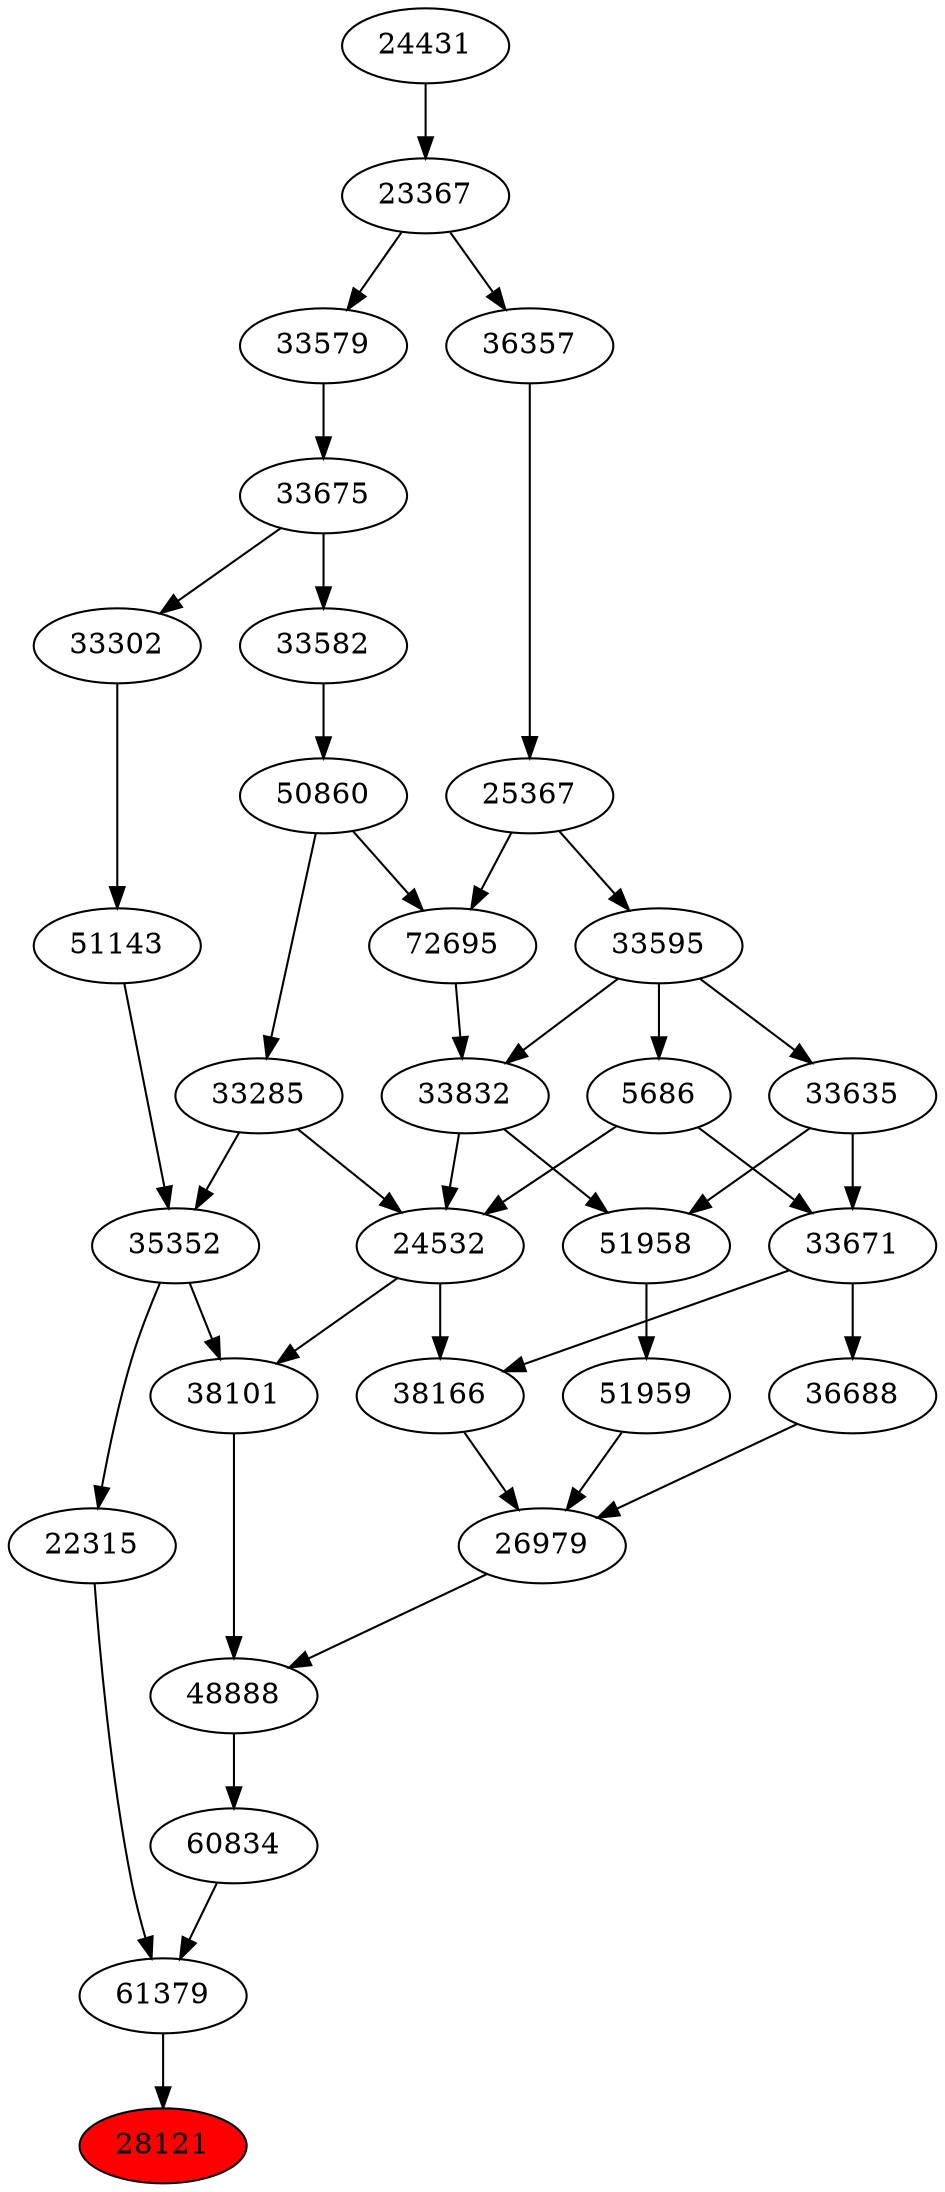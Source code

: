 strict digraph{ 
28121 [label="28121" fillcolor=red style=filled]
61379 -> 28121
61379 [label="61379"]
22315 -> 61379
60834 -> 61379
22315 [label="22315"]
35352 -> 22315
60834 [label="60834"]
48888 -> 60834
35352 [label="35352"]
33285 -> 35352
51143 -> 35352
48888 [label="48888"]
38101 -> 48888
26979 -> 48888
33285 [label="33285"]
50860 -> 33285
51143 [label="51143"]
33302 -> 51143
38101 [label="38101"]
24532 -> 38101
35352 -> 38101
26979 [label="26979"]
36688 -> 26979
38166 -> 26979
51959 -> 26979
50860 [label="50860"]
33582 -> 50860
33302 [label="33302"]
33675 -> 33302
24532 [label="24532"]
33285 -> 24532
5686 -> 24532
33832 -> 24532
36688 [label="36688"]
33671 -> 36688
38166 [label="38166"]
24532 -> 38166
33671 -> 38166
51959 [label="51959"]
51958 -> 51959
33582 [label="33582"]
33675 -> 33582
33675 [label="33675"]
33579 -> 33675
5686 [label="5686"]
33595 -> 5686
33832 [label="33832"]
72695 -> 33832
33595 -> 33832
33671 [label="33671"]
5686 -> 33671
33635 -> 33671
51958 [label="51958"]
33832 -> 51958
33635 -> 51958
33579 [label="33579"]
23367 -> 33579
33595 [label="33595"]
25367 -> 33595
72695 [label="72695"]
50860 -> 72695
25367 -> 72695
33635 [label="33635"]
33595 -> 33635
23367 [label="23367"]
24431 -> 23367
25367 [label="25367"]
36357 -> 25367
24431 [label="24431"]
36357 [label="36357"]
23367 -> 36357
}